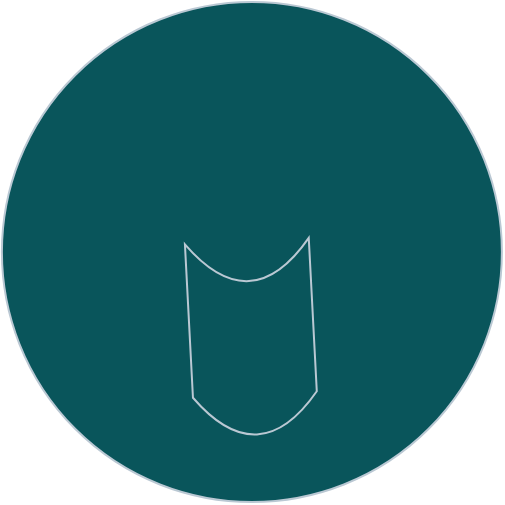 <mxfile version="24.8.6">
  <diagram name="Page-1" id="Tn1I3dCGs39MPHpN_4LX">
    <mxGraphModel dx="1050" dy="557" grid="1" gridSize="10" guides="1" tooltips="1" connect="1" arrows="1" fold="1" page="1" pageScale="1" pageWidth="850" pageHeight="1100" math="0" shadow="0">
      <root>
        <mxCell id="0" />
        <mxCell id="1" parent="0" />
        <mxCell id="OVNjpnp3FFeGYcBbQPLz-10" value="" style="ellipse;whiteSpace=wrap;html=1;aspect=fixed;strokeColor=#BAC8D3;fontColor=#EEEEEE;fillColor=#09555B;labelBackgroundColor=none;" vertex="1" parent="1">
          <mxGeometry x="166.95" y="130" width="250" height="250" as="geometry" />
        </mxCell>
        <mxCell id="OVNjpnp3FFeGYcBbQPLz-5" value="" style="shape=dataStorage;whiteSpace=wrap;html=1;fixedSize=1;rotation=-93;fillColor=#09555B;strokeColor=#BAC8D3;labelBackgroundColor=none;fontColor=#EEEEEE;" vertex="1" parent="1">
          <mxGeometry x="243.56" y="266.9" width="96.78" height="62" as="geometry" />
        </mxCell>
        <mxCell id="OVNjpnp3FFeGYcBbQPLz-9" value="" style="shape=image;html=1;verticalAlign=top;verticalLabelPosition=bottom;labelBackgroundColor=none;imageAspect=0;aspect=fixed;image=https://cdn4.iconfinder.com/data/icons/for-your-interface-free-samples/128/Globe-128.png;fillColor=#09555B;strokeColor=#BAC8D3;fontColor=#EEEEEE;" vertex="1" parent="1">
          <mxGeometry x="222.51" y="140" width="128" height="128" as="geometry" />
        </mxCell>
      </root>
    </mxGraphModel>
  </diagram>
</mxfile>
